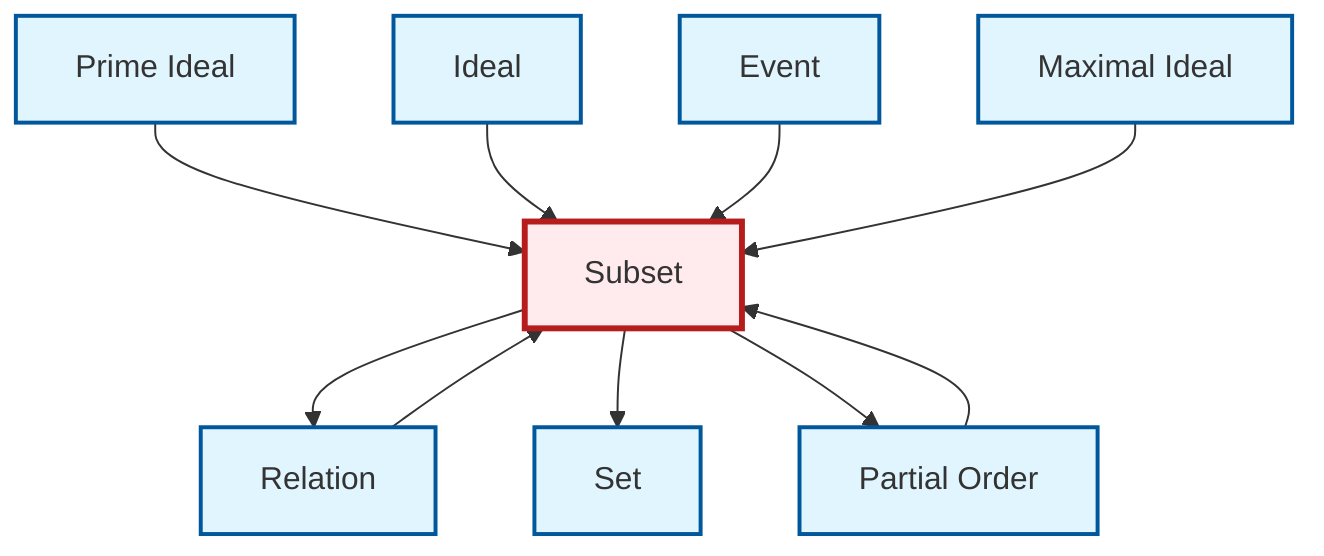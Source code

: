 graph TD
    classDef definition fill:#e1f5fe,stroke:#01579b,stroke-width:2px
    classDef theorem fill:#f3e5f5,stroke:#4a148c,stroke-width:2px
    classDef axiom fill:#fff3e0,stroke:#e65100,stroke-width:2px
    classDef example fill:#e8f5e9,stroke:#1b5e20,stroke-width:2px
    classDef current fill:#ffebee,stroke:#b71c1c,stroke-width:3px
    def-event["Event"]:::definition
    def-prime-ideal["Prime Ideal"]:::definition
    def-subset["Subset"]:::definition
    def-relation["Relation"]:::definition
    def-ideal["Ideal"]:::definition
    def-maximal-ideal["Maximal Ideal"]:::definition
    def-partial-order["Partial Order"]:::definition
    def-set["Set"]:::definition
    def-subset --> def-relation
    def-prime-ideal --> def-subset
    def-relation --> def-subset
    def-subset --> def-set
    def-ideal --> def-subset
    def-partial-order --> def-subset
    def-event --> def-subset
    def-maximal-ideal --> def-subset
    def-subset --> def-partial-order
    class def-subset current